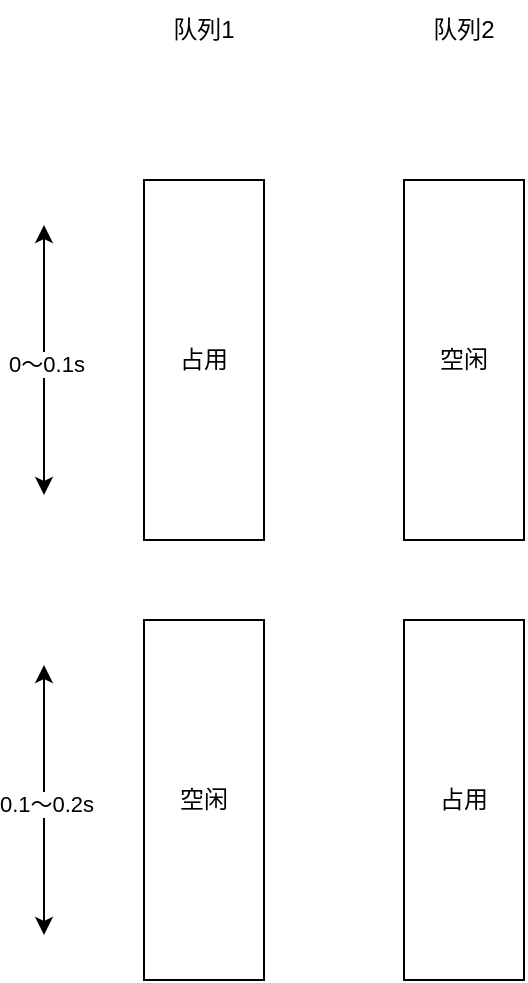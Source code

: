 <mxfile version="21.6.8" type="github">
  <diagram name="第 1 页" id="BVGwHgJzetvytx2Q8o9A">
    <mxGraphModel dx="823" dy="539" grid="1" gridSize="10" guides="1" tooltips="1" connect="1" arrows="1" fold="1" page="1" pageScale="1" pageWidth="827" pageHeight="1169" math="0" shadow="0">
      <root>
        <mxCell id="0" />
        <mxCell id="1" parent="0" />
        <mxCell id="1ZwKaoQU67oJROpfT3-L-1" value="占用" style="rounded=0;whiteSpace=wrap;html=1;" vertex="1" parent="1">
          <mxGeometry x="170" y="210" width="60" height="180" as="geometry" />
        </mxCell>
        <mxCell id="1ZwKaoQU67oJROpfT3-L-2" value="空闲" style="rounded=0;whiteSpace=wrap;html=1;" vertex="1" parent="1">
          <mxGeometry x="300" y="210" width="60" height="180" as="geometry" />
        </mxCell>
        <mxCell id="1ZwKaoQU67oJROpfT3-L-3" value="占用" style="rounded=0;whiteSpace=wrap;html=1;" vertex="1" parent="1">
          <mxGeometry x="300" y="430" width="60" height="180" as="geometry" />
        </mxCell>
        <mxCell id="1ZwKaoQU67oJROpfT3-L-4" value="空闲" style="rounded=0;whiteSpace=wrap;html=1;" vertex="1" parent="1">
          <mxGeometry x="170" y="430" width="60" height="180" as="geometry" />
        </mxCell>
        <mxCell id="1ZwKaoQU67oJROpfT3-L-5" value="队列1" style="text;html=1;strokeColor=none;fillColor=none;align=center;verticalAlign=middle;whiteSpace=wrap;rounded=0;" vertex="1" parent="1">
          <mxGeometry x="170" y="120" width="60" height="30" as="geometry" />
        </mxCell>
        <mxCell id="1ZwKaoQU67oJROpfT3-L-6" value="队列2" style="text;html=1;strokeColor=none;fillColor=none;align=center;verticalAlign=middle;whiteSpace=wrap;rounded=0;" vertex="1" parent="1">
          <mxGeometry x="300" y="120" width="60" height="30" as="geometry" />
        </mxCell>
        <mxCell id="1ZwKaoQU67oJROpfT3-L-7" value="" style="endArrow=classic;startArrow=classic;html=1;rounded=0;" edge="1" parent="1">
          <mxGeometry width="50" height="50" relative="1" as="geometry">
            <mxPoint x="120" y="367.5" as="sourcePoint" />
            <mxPoint x="120" y="232.5" as="targetPoint" />
          </mxGeometry>
        </mxCell>
        <mxCell id="1ZwKaoQU67oJROpfT3-L-8" value="0～0.1s" style="edgeLabel;html=1;align=center;verticalAlign=middle;resizable=0;points=[];" vertex="1" connectable="0" parent="1ZwKaoQU67oJROpfT3-L-7">
          <mxGeometry x="-0.03" y="-1" relative="1" as="geometry">
            <mxPoint as="offset" />
          </mxGeometry>
        </mxCell>
        <mxCell id="1ZwKaoQU67oJROpfT3-L-9" value="" style="endArrow=classic;startArrow=classic;html=1;rounded=0;" edge="1" parent="1">
          <mxGeometry width="50" height="50" relative="1" as="geometry">
            <mxPoint x="120" y="587.5" as="sourcePoint" />
            <mxPoint x="120" y="452.5" as="targetPoint" />
          </mxGeometry>
        </mxCell>
        <mxCell id="1ZwKaoQU67oJROpfT3-L-10" value="0.1～0.2s" style="edgeLabel;html=1;align=center;verticalAlign=middle;resizable=0;points=[];" vertex="1" connectable="0" parent="1ZwKaoQU67oJROpfT3-L-9">
          <mxGeometry x="-0.03" y="-1" relative="1" as="geometry">
            <mxPoint as="offset" />
          </mxGeometry>
        </mxCell>
      </root>
    </mxGraphModel>
  </diagram>
</mxfile>
